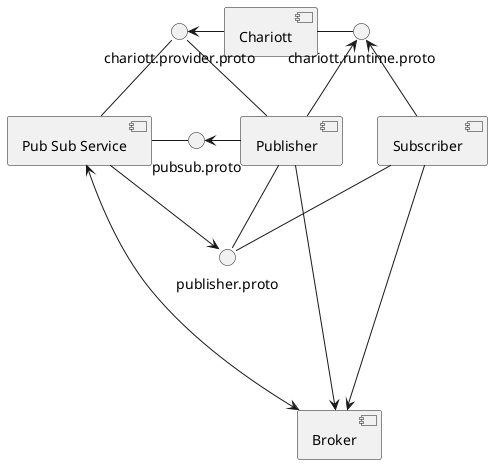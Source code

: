 @startuml pubsub chariott component diagram
component "Chariott" as chariott

chariott -left-> chariott.provider.proto
chariott -right- chariott.runtime.proto

component "Pub Sub Service" as ps_service

ps_service -up- chariott.provider.proto
ps_service -right- pubsub.proto
ps_service -down-> publisher.proto

component "Publisher" as pub

pub -up- chariott.provider.proto
pub -up-> chariott.runtime.proto
pub -left-> pubsub.proto
pub -down- publisher.proto

component "Subscriber" as sub

sub -up-> chariott.runtime.proto
sub -down- publisher.proto

[ps_service] <--down--> [Broker]
[pub] -down-> [Broker]
[sub] -down-> [Broker]

@enduml